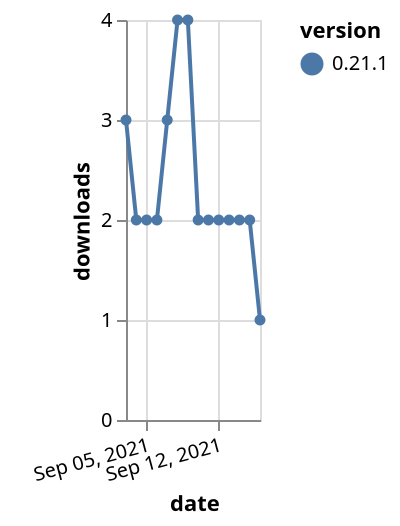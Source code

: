 {"$schema": "https://vega.github.io/schema/vega-lite/v5.json", "description": "A simple bar chart with embedded data.", "data": {"values": [{"date": "2021-09-03", "total": 1464, "delta": 3, "version": "0.21.1"}, {"date": "2021-09-04", "total": 1466, "delta": 2, "version": "0.21.1"}, {"date": "2021-09-05", "total": 1468, "delta": 2, "version": "0.21.1"}, {"date": "2021-09-06", "total": 1470, "delta": 2, "version": "0.21.1"}, {"date": "2021-09-07", "total": 1473, "delta": 3, "version": "0.21.1"}, {"date": "2021-09-08", "total": 1477, "delta": 4, "version": "0.21.1"}, {"date": "2021-09-09", "total": 1481, "delta": 4, "version": "0.21.1"}, {"date": "2021-09-10", "total": 1483, "delta": 2, "version": "0.21.1"}, {"date": "2021-09-11", "total": 1485, "delta": 2, "version": "0.21.1"}, {"date": "2021-09-12", "total": 1487, "delta": 2, "version": "0.21.1"}, {"date": "2021-09-13", "total": 1489, "delta": 2, "version": "0.21.1"}, {"date": "2021-09-14", "total": 1491, "delta": 2, "version": "0.21.1"}, {"date": "2021-09-15", "total": 1493, "delta": 2, "version": "0.21.1"}, {"date": "2021-09-16", "total": 1494, "delta": 1, "version": "0.21.1"}]}, "width": "container", "mark": {"type": "line", "point": {"filled": true}}, "encoding": {"x": {"field": "date", "type": "temporal", "timeUnit": "yearmonthdate", "title": "date", "axis": {"labelAngle": -15}}, "y": {"field": "delta", "type": "quantitative", "title": "downloads"}, "color": {"field": "version", "type": "nominal"}, "tooltip": {"field": "delta"}}}